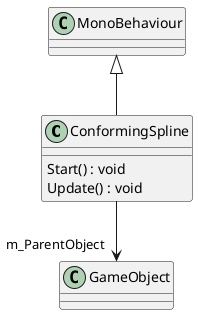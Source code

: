 @startuml
class ConformingSpline {
    Start() : void
    Update() : void
}
MonoBehaviour <|-- ConformingSpline
ConformingSpline --> "m_ParentObject" GameObject
@enduml
